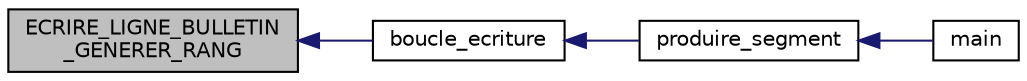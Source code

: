 digraph "ECRIRE_LIGNE_BULLETIN_GENERER_RANG"
{
 // INTERACTIVE_SVG=YES
  edge [fontname="Helvetica",fontsize="10",labelfontname="Helvetica",labelfontsize="10"];
  node [fontname="Helvetica",fontsize="10",shape=record];
  rankdir="LR";
  Node38 [label="ECRIRE_LIGNE_BULLETIN\l_GENERER_RANG",height=0.2,width=0.4,color="black", fillcolor="grey75", style="filled", fontcolor="black"];
  Node38 -> Node39 [dir="back",color="midnightblue",fontsize="10",style="solid",fontname="Helvetica"];
  Node39 [label="boucle_ecriture",height=0.2,width=0.4,color="black", fillcolor="white", style="filled",URL="$table_8cpp.html#a666a48e623a324e4c739c91c1ea9adf7",tooltip="Lance l&#39;écriture des fichiers Bulletins.paie.csv et Table....csv pour un segment des données de paye..."];
  Node39 -> Node40 [dir="back",color="midnightblue",fontsize="10",style="solid",fontname="Helvetica"];
  Node40 [label="produire_segment",height=0.2,width=0.4,color="black", fillcolor="white", style="filled",URL="$lhx_2main_8cpp.html#abb1f1ad236423a832fd1efa1e9deeafa",tooltip="Pour un segment donné (sous-ensemble de bases de paye XML), redécoupe le segment en partie égales ou ..."];
  Node40 -> Node41 [dir="back",color="midnightblue",fontsize="10",style="solid",fontname="Helvetica"];
  Node41 [label="main",height=0.2,width=0.4,color="black", fillcolor="white", style="filled",URL="$lhx_2main_8cpp.html#a3c04138a5bfe5d72780bb7e82a18e627"];
}

